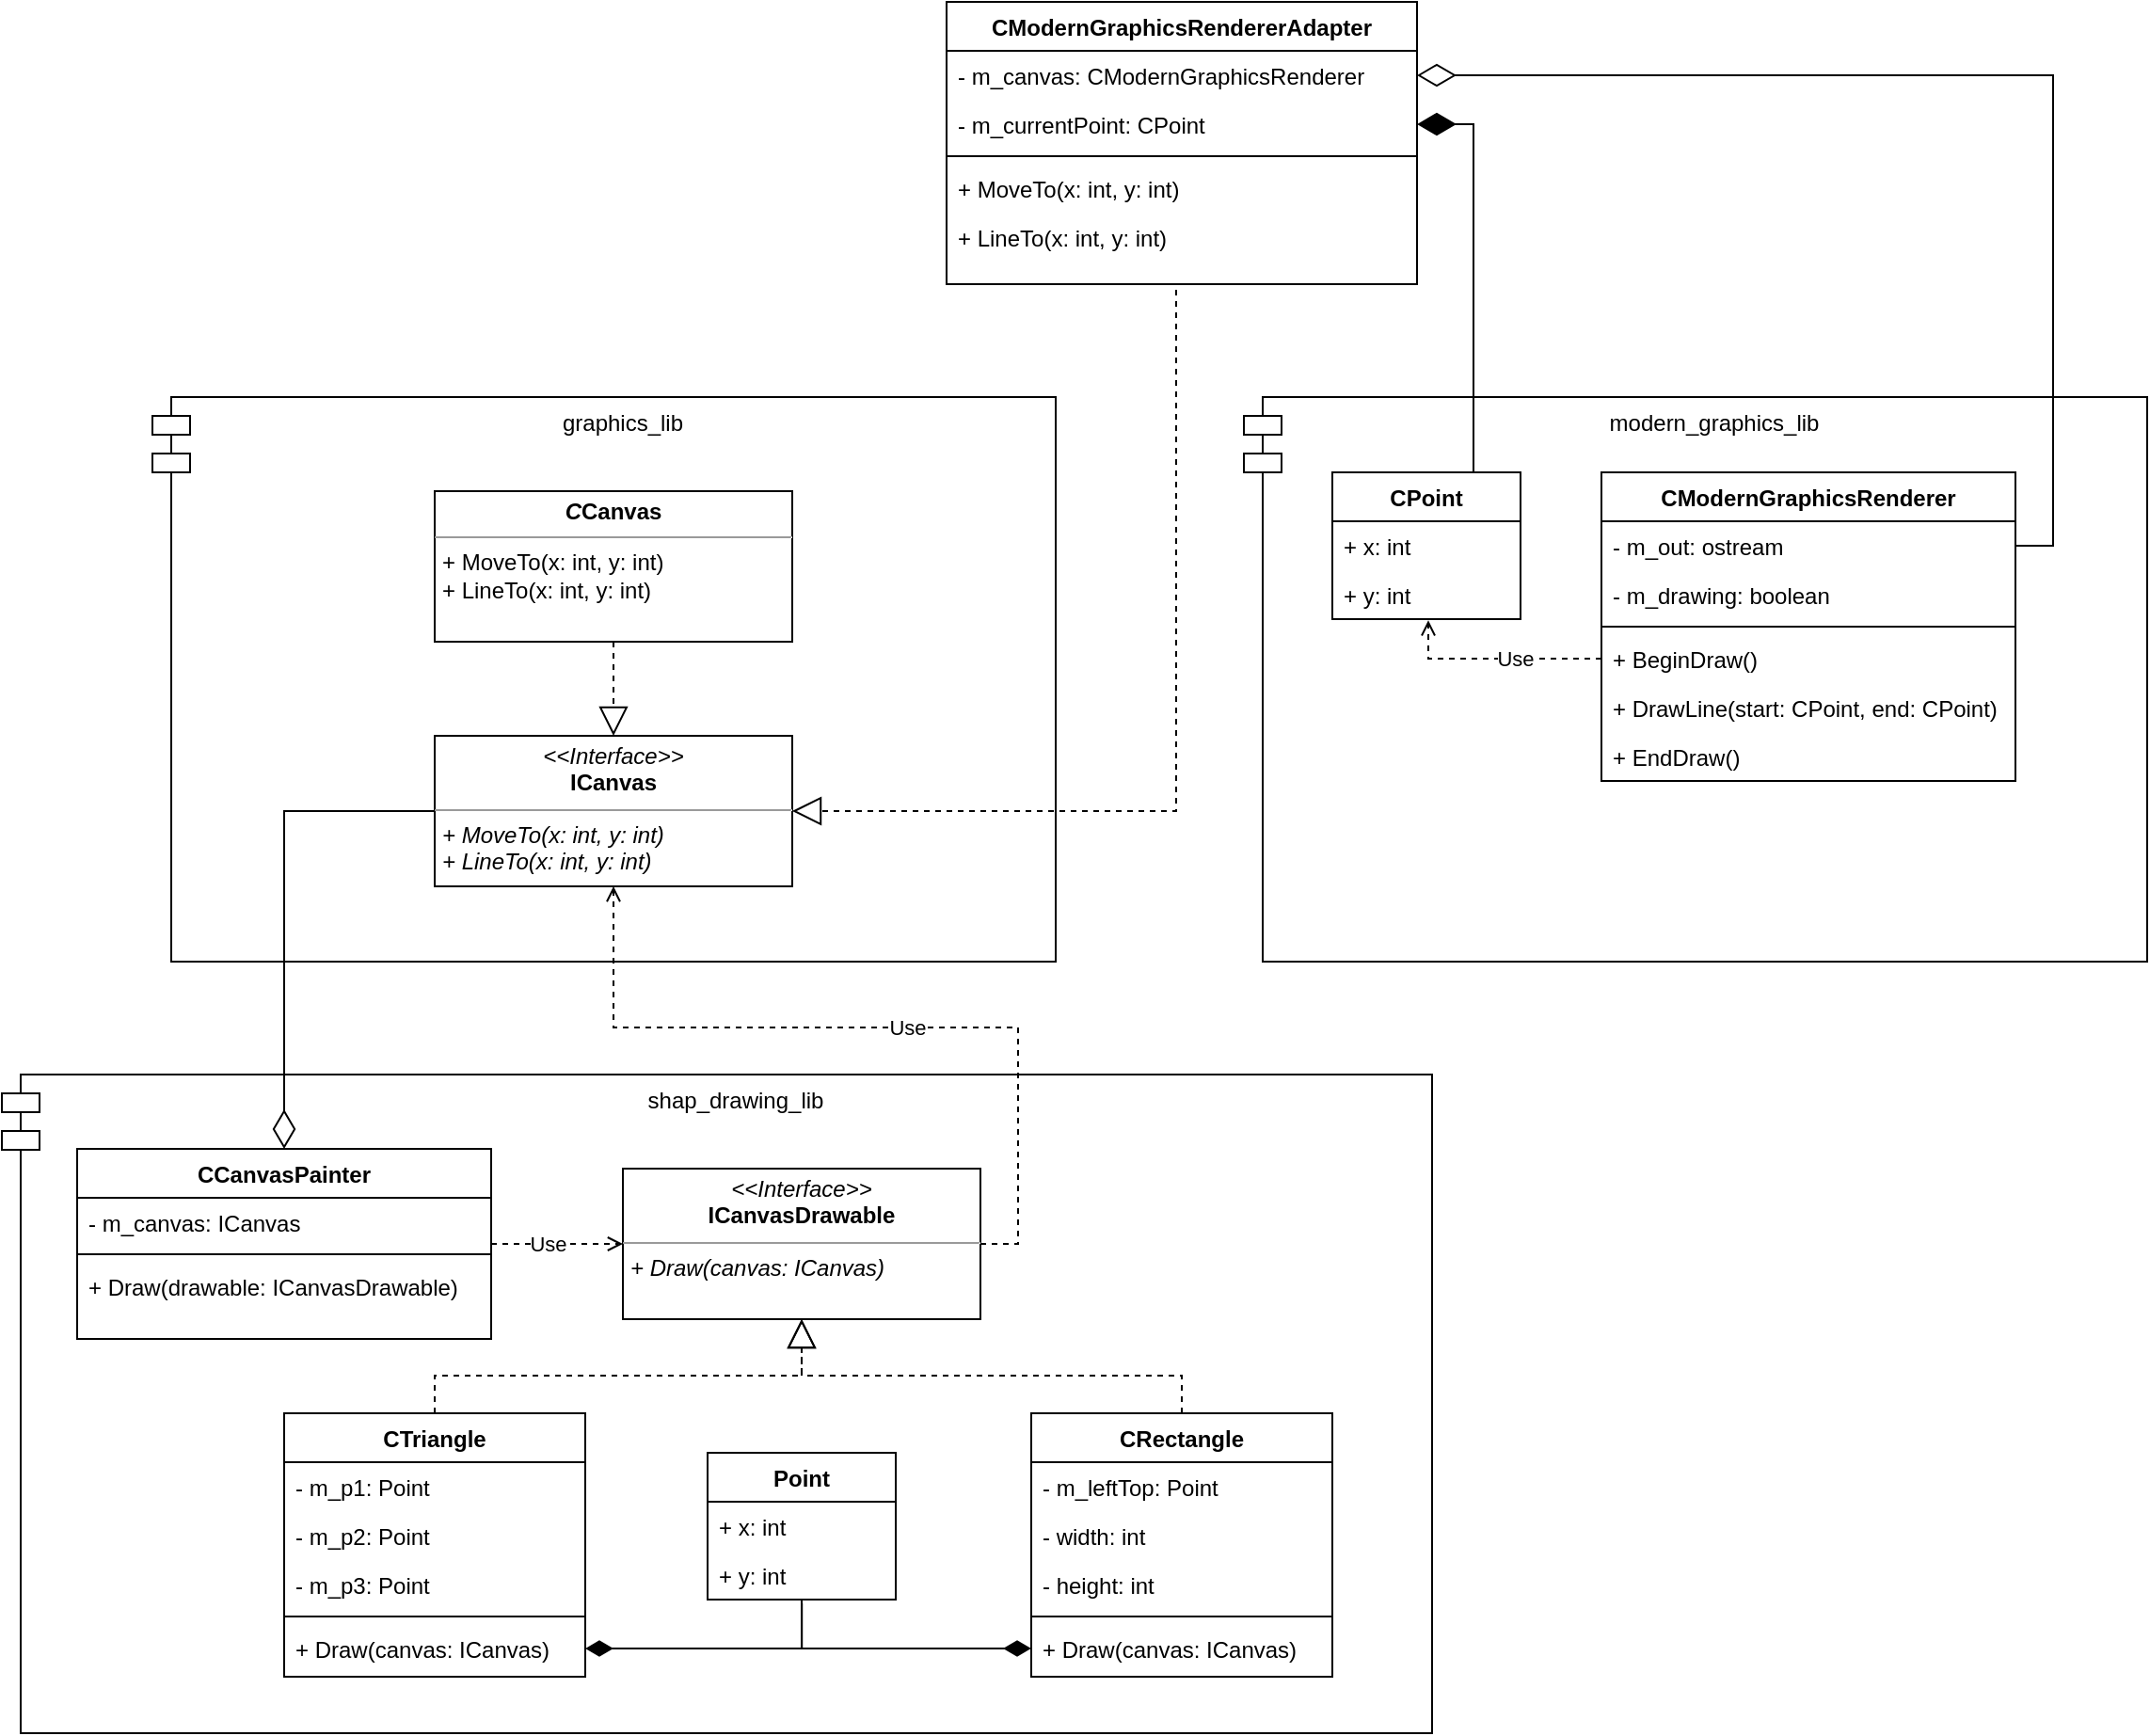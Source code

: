 <mxfile version="22.0.2" type="device">
  <diagram id="C5RBs43oDa-KdzZeNtuy" name="Page-1">
    <mxGraphModel dx="1615" dy="2151" grid="1" gridSize="10" guides="1" tooltips="1" connect="1" arrows="1" fold="1" page="1" pageScale="1" pageWidth="827" pageHeight="1169" math="0" shadow="0">
      <root>
        <mxCell id="WIyWlLk6GJQsqaUBKTNV-0" />
        <mxCell id="WIyWlLk6GJQsqaUBKTNV-1" parent="WIyWlLk6GJQsqaUBKTNV-0" />
        <mxCell id="nw1YZ-Er1vatGiRNAQh6-1" value="shap_drawing_lib&lt;br&gt;" style="shape=module;align=left;spacingLeft=20;align=center;verticalAlign=top;whiteSpace=wrap;html=1;" parent="WIyWlLk6GJQsqaUBKTNV-1" vertex="1">
          <mxGeometry x="280" y="510" width="760" height="350" as="geometry" />
        </mxCell>
        <mxCell id="nw1YZ-Er1vatGiRNAQh6-28" style="edgeStyle=orthogonalEdgeStyle;rounded=0;orthogonalLoop=1;jettySize=auto;html=1;entryX=1;entryY=0.5;entryDx=0;entryDy=0;endArrow=diamondThin;endFill=1;endSize=12;" parent="WIyWlLk6GJQsqaUBKTNV-1" source="nw1YZ-Er1vatGiRNAQh6-6" target="nw1YZ-Er1vatGiRNAQh6-18" edge="1">
          <mxGeometry relative="1" as="geometry" />
        </mxCell>
        <mxCell id="nw1YZ-Er1vatGiRNAQh6-6" value="Point" style="swimlane;fontStyle=1;align=center;verticalAlign=top;childLayout=stackLayout;horizontal=1;startSize=26;horizontalStack=0;resizeParent=1;resizeLast=0;collapsible=1;marginBottom=0;rounded=0;shadow=0;strokeWidth=1;" parent="WIyWlLk6GJQsqaUBKTNV-1" vertex="1">
          <mxGeometry x="655" y="711" width="100" height="78" as="geometry">
            <mxRectangle x="340" y="380" width="170" height="26" as="alternateBounds" />
          </mxGeometry>
        </mxCell>
        <mxCell id="nw1YZ-Er1vatGiRNAQh6-7" value="+ x: int&#xa;" style="text;align=left;verticalAlign=top;spacingLeft=4;spacingRight=4;overflow=hidden;rotatable=0;points=[[0,0.5],[1,0.5]];portConstraint=eastwest;" parent="nw1YZ-Er1vatGiRNAQh6-6" vertex="1">
          <mxGeometry y="26" width="100" height="26" as="geometry" />
        </mxCell>
        <mxCell id="nw1YZ-Er1vatGiRNAQh6-8" value="+ y: int" style="text;align=left;verticalAlign=top;spacingLeft=4;spacingRight=4;overflow=hidden;rotatable=0;points=[[0,0.5],[1,0.5]];portConstraint=eastwest;" parent="nw1YZ-Er1vatGiRNAQh6-6" vertex="1">
          <mxGeometry y="52" width="100" height="26" as="geometry" />
        </mxCell>
        <mxCell id="nw1YZ-Er1vatGiRNAQh6-26" style="edgeStyle=orthogonalEdgeStyle;rounded=0;orthogonalLoop=1;jettySize=auto;html=1;exitX=0.5;exitY=0;exitDx=0;exitDy=0;endArrow=block;endFill=0;strokeWidth=1;endSize=13;dashed=1;" parent="WIyWlLk6GJQsqaUBKTNV-1" source="nw1YZ-Er1vatGiRNAQh6-13" target="nw1YZ-Er1vatGiRNAQh6-11" edge="1">
          <mxGeometry relative="1" as="geometry" />
        </mxCell>
        <mxCell id="nw1YZ-Er1vatGiRNAQh6-11" value="&lt;p style=&quot;margin:0px;margin-top:4px;text-align:center;&quot;&gt;&lt;i&gt;&amp;lt;&amp;lt;Interface&amp;gt;&amp;gt;&lt;/i&gt;&lt;br&gt;&lt;b&gt;ICanvasDrawable&lt;/b&gt;&lt;/p&gt;&lt;hr size=&quot;1&quot;&gt;&lt;p style=&quot;margin:0px;margin-left:4px;&quot;&gt;&lt;i&gt;+ Draw(canvas: ICanvas)&lt;/i&gt;&lt;br&gt;&lt;/p&gt;" style="verticalAlign=top;align=left;overflow=fill;fontSize=12;fontFamily=Helvetica;html=1;whiteSpace=wrap;" parent="WIyWlLk6GJQsqaUBKTNV-1" vertex="1">
          <mxGeometry x="610" y="560" width="190" height="80" as="geometry" />
        </mxCell>
        <mxCell id="nw1YZ-Er1vatGiRNAQh6-13" value="CTriangle" style="swimlane;fontStyle=1;align=center;verticalAlign=top;childLayout=stackLayout;horizontal=1;startSize=26;horizontalStack=0;resizeParent=1;resizeLast=0;collapsible=1;marginBottom=0;rounded=0;shadow=0;strokeWidth=1;" parent="WIyWlLk6GJQsqaUBKTNV-1" vertex="1">
          <mxGeometry x="430" y="690" width="160" height="140" as="geometry">
            <mxRectangle x="130" y="380" width="160" height="26" as="alternateBounds" />
          </mxGeometry>
        </mxCell>
        <mxCell id="nw1YZ-Er1vatGiRNAQh6-14" value="- m_p1: Point" style="text;align=left;verticalAlign=top;spacingLeft=4;spacingRight=4;overflow=hidden;rotatable=0;points=[[0,0.5],[1,0.5]];portConstraint=eastwest;" parent="nw1YZ-Er1vatGiRNAQh6-13" vertex="1">
          <mxGeometry y="26" width="160" height="26" as="geometry" />
        </mxCell>
        <mxCell id="nw1YZ-Er1vatGiRNAQh6-15" value="- m_p2: Point" style="text;align=left;verticalAlign=top;spacingLeft=4;spacingRight=4;overflow=hidden;rotatable=0;points=[[0,0.5],[1,0.5]];portConstraint=eastwest;rounded=0;shadow=0;html=0;" parent="nw1YZ-Er1vatGiRNAQh6-13" vertex="1">
          <mxGeometry y="52" width="160" height="26" as="geometry" />
        </mxCell>
        <mxCell id="nw1YZ-Er1vatGiRNAQh6-19" value="- m_p3: Point" style="text;align=left;verticalAlign=top;spacingLeft=4;spacingRight=4;overflow=hidden;rotatable=0;points=[[0,0.5],[1,0.5]];portConstraint=eastwest;rounded=0;shadow=0;html=0;" parent="nw1YZ-Er1vatGiRNAQh6-13" vertex="1">
          <mxGeometry y="78" width="160" height="26" as="geometry" />
        </mxCell>
        <mxCell id="nw1YZ-Er1vatGiRNAQh6-16" value="" style="line;html=1;strokeWidth=1;align=left;verticalAlign=middle;spacingTop=-1;spacingLeft=3;spacingRight=3;rotatable=0;labelPosition=right;points=[];portConstraint=eastwest;" parent="nw1YZ-Er1vatGiRNAQh6-13" vertex="1">
          <mxGeometry y="104" width="160" height="8" as="geometry" />
        </mxCell>
        <mxCell id="nw1YZ-Er1vatGiRNAQh6-18" value="+ Draw(canvas: ICanvas)" style="text;align=left;verticalAlign=top;spacingLeft=4;spacingRight=4;overflow=hidden;rotatable=0;points=[[0,0.5],[1,0.5]];portConstraint=eastwest;fontStyle=0" parent="nw1YZ-Er1vatGiRNAQh6-13" vertex="1">
          <mxGeometry y="112" width="160" height="26" as="geometry" />
        </mxCell>
        <mxCell id="nw1YZ-Er1vatGiRNAQh6-20" value="CRectangle" style="swimlane;fontStyle=1;align=center;verticalAlign=top;childLayout=stackLayout;horizontal=1;startSize=26;horizontalStack=0;resizeParent=1;resizeLast=0;collapsible=1;marginBottom=0;rounded=0;shadow=0;strokeWidth=1;" parent="WIyWlLk6GJQsqaUBKTNV-1" vertex="1">
          <mxGeometry x="827" y="690" width="160" height="140" as="geometry">
            <mxRectangle x="130" y="380" width="160" height="26" as="alternateBounds" />
          </mxGeometry>
        </mxCell>
        <mxCell id="nw1YZ-Er1vatGiRNAQh6-21" value="- m_leftTop: Point" style="text;align=left;verticalAlign=top;spacingLeft=4;spacingRight=4;overflow=hidden;rotatable=0;points=[[0,0.5],[1,0.5]];portConstraint=eastwest;" parent="nw1YZ-Er1vatGiRNAQh6-20" vertex="1">
          <mxGeometry y="26" width="160" height="26" as="geometry" />
        </mxCell>
        <mxCell id="nw1YZ-Er1vatGiRNAQh6-22" value="- width: int" style="text;align=left;verticalAlign=top;spacingLeft=4;spacingRight=4;overflow=hidden;rotatable=0;points=[[0,0.5],[1,0.5]];portConstraint=eastwest;rounded=0;shadow=0;html=0;" parent="nw1YZ-Er1vatGiRNAQh6-20" vertex="1">
          <mxGeometry y="52" width="160" height="26" as="geometry" />
        </mxCell>
        <mxCell id="nw1YZ-Er1vatGiRNAQh6-23" value="- height: int" style="text;align=left;verticalAlign=top;spacingLeft=4;spacingRight=4;overflow=hidden;rotatable=0;points=[[0,0.5],[1,0.5]];portConstraint=eastwest;rounded=0;shadow=0;html=0;" parent="nw1YZ-Er1vatGiRNAQh6-20" vertex="1">
          <mxGeometry y="78" width="160" height="26" as="geometry" />
        </mxCell>
        <mxCell id="nw1YZ-Er1vatGiRNAQh6-24" value="" style="line;html=1;strokeWidth=1;align=left;verticalAlign=middle;spacingTop=-1;spacingLeft=3;spacingRight=3;rotatable=0;labelPosition=right;points=[];portConstraint=eastwest;" parent="nw1YZ-Er1vatGiRNAQh6-20" vertex="1">
          <mxGeometry y="104" width="160" height="8" as="geometry" />
        </mxCell>
        <mxCell id="nw1YZ-Er1vatGiRNAQh6-25" value="+ Draw(canvas: ICanvas)" style="text;align=left;verticalAlign=top;spacingLeft=4;spacingRight=4;overflow=hidden;rotatable=0;points=[[0,0.5],[1,0.5]];portConstraint=eastwest;fontStyle=0" parent="nw1YZ-Er1vatGiRNAQh6-20" vertex="1">
          <mxGeometry y="112" width="160" height="26" as="geometry" />
        </mxCell>
        <mxCell id="nw1YZ-Er1vatGiRNAQh6-27" style="edgeStyle=orthogonalEdgeStyle;rounded=0;orthogonalLoop=1;jettySize=auto;html=1;exitX=0.5;exitY=0;exitDx=0;exitDy=0;endArrow=block;endFill=0;strokeWidth=1;endSize=13;dashed=1;entryX=0.5;entryY=1;entryDx=0;entryDy=0;" parent="WIyWlLk6GJQsqaUBKTNV-1" source="nw1YZ-Er1vatGiRNAQh6-20" target="nw1YZ-Er1vatGiRNAQh6-11" edge="1">
          <mxGeometry relative="1" as="geometry">
            <mxPoint x="590" y="700" as="sourcePoint" />
            <mxPoint x="715" y="650" as="targetPoint" />
          </mxGeometry>
        </mxCell>
        <mxCell id="nw1YZ-Er1vatGiRNAQh6-29" style="edgeStyle=orthogonalEdgeStyle;rounded=0;orthogonalLoop=1;jettySize=auto;html=1;entryX=0;entryY=0.5;entryDx=0;entryDy=0;exitX=0.501;exitY=1.079;exitDx=0;exitDy=0;endArrow=diamondThin;endFill=1;endSize=12;exitPerimeter=0;" parent="WIyWlLk6GJQsqaUBKTNV-1" source="nw1YZ-Er1vatGiRNAQh6-8" target="nw1YZ-Er1vatGiRNAQh6-25" edge="1">
          <mxGeometry relative="1" as="geometry">
            <mxPoint x="720" y="880" as="sourcePoint" />
            <mxPoint x="670" y="825" as="targetPoint" />
            <Array as="points">
              <mxPoint x="705" y="815" />
            </Array>
          </mxGeometry>
        </mxCell>
        <mxCell id="nw1YZ-Er1vatGiRNAQh6-37" value="" style="edgeStyle=orthogonalEdgeStyle;rounded=0;orthogonalLoop=1;jettySize=auto;html=1;endArrow=open;endFill=0;dashed=1;" parent="WIyWlLk6GJQsqaUBKTNV-1" source="nw1YZ-Er1vatGiRNAQh6-31" target="nw1YZ-Er1vatGiRNAQh6-11" edge="1">
          <mxGeometry relative="1" as="geometry" />
        </mxCell>
        <mxCell id="nw1YZ-Er1vatGiRNAQh6-38" value="Use" style="edgeLabel;html=1;align=center;verticalAlign=middle;resizable=0;points=[];" parent="nw1YZ-Er1vatGiRNAQh6-37" vertex="1" connectable="0">
          <mxGeometry x="0.193" relative="1" as="geometry">
            <mxPoint x="-12" as="offset" />
          </mxGeometry>
        </mxCell>
        <mxCell id="nw1YZ-Er1vatGiRNAQh6-31" value="CCanvasPainter" style="swimlane;fontStyle=1;align=center;verticalAlign=top;childLayout=stackLayout;horizontal=1;startSize=26;horizontalStack=0;resizeParent=1;resizeLast=0;collapsible=1;marginBottom=0;rounded=0;shadow=0;strokeWidth=1;" parent="WIyWlLk6GJQsqaUBKTNV-1" vertex="1">
          <mxGeometry x="320" y="549.5" width="220" height="101" as="geometry">
            <mxRectangle x="130" y="380" width="160" height="26" as="alternateBounds" />
          </mxGeometry>
        </mxCell>
        <mxCell id="nw1YZ-Er1vatGiRNAQh6-32" value="- m_canvas: ICanvas" style="text;align=left;verticalAlign=top;spacingLeft=4;spacingRight=4;overflow=hidden;rotatable=0;points=[[0,0.5],[1,0.5]];portConstraint=eastwest;" parent="nw1YZ-Er1vatGiRNAQh6-31" vertex="1">
          <mxGeometry y="26" width="220" height="26" as="geometry" />
        </mxCell>
        <mxCell id="nw1YZ-Er1vatGiRNAQh6-35" value="" style="line;html=1;strokeWidth=1;align=left;verticalAlign=middle;spacingTop=-1;spacingLeft=3;spacingRight=3;rotatable=0;labelPosition=right;points=[];portConstraint=eastwest;" parent="nw1YZ-Er1vatGiRNAQh6-31" vertex="1">
          <mxGeometry y="52" width="220" height="8" as="geometry" />
        </mxCell>
        <mxCell id="nw1YZ-Er1vatGiRNAQh6-36" value="+ Draw(drawable: ICanvasDrawable)" style="text;align=left;verticalAlign=top;spacingLeft=4;spacingRight=4;overflow=hidden;rotatable=0;points=[[0,0.5],[1,0.5]];portConstraint=eastwest;fontStyle=0" parent="nw1YZ-Er1vatGiRNAQh6-31" vertex="1">
          <mxGeometry y="60" width="220" height="26" as="geometry" />
        </mxCell>
        <mxCell id="nw1YZ-Er1vatGiRNAQh6-39" value="graphics_lib" style="shape=module;align=left;spacingLeft=20;align=center;verticalAlign=top;whiteSpace=wrap;html=1;" parent="WIyWlLk6GJQsqaUBKTNV-1" vertex="1">
          <mxGeometry x="360" y="150" width="480" height="300" as="geometry" />
        </mxCell>
        <mxCell id="nw1YZ-Er1vatGiRNAQh6-41" value="&lt;p style=&quot;margin:0px;margin-top:4px;text-align:center;&quot;&gt;&lt;i&gt;&amp;lt;&amp;lt;Interface&amp;gt;&amp;gt;&lt;/i&gt;&lt;br&gt;&lt;b&gt;ICanvas&lt;/b&gt;&lt;/p&gt;&lt;hr size=&quot;1&quot;&gt;&lt;p style=&quot;margin:0px;margin-left:4px;&quot;&gt;&lt;i&gt;+ MoveTo(x: int, y: int)&lt;/i&gt;&lt;br&gt;&lt;/p&gt;&lt;p style=&quot;margin:0px;margin-left:4px;&quot;&gt;&lt;i&gt;+ LineTo(x: int, y: int)&lt;/i&gt;&lt;/p&gt;" style="verticalAlign=top;align=left;overflow=fill;fontSize=12;fontFamily=Helvetica;html=1;whiteSpace=wrap;" parent="WIyWlLk6GJQsqaUBKTNV-1" vertex="1">
          <mxGeometry x="510" y="330" width="190" height="80" as="geometry" />
        </mxCell>
        <mxCell id="nw1YZ-Er1vatGiRNAQh6-42" value="" style="edgeStyle=orthogonalEdgeStyle;rounded=0;orthogonalLoop=1;jettySize=auto;html=1;endArrow=open;endFill=0;dashed=1;exitX=1;exitY=0.5;exitDx=0;exitDy=0;entryX=0.5;entryY=1;entryDx=0;entryDy=0;" parent="WIyWlLk6GJQsqaUBKTNV-1" source="nw1YZ-Er1vatGiRNAQh6-11" target="nw1YZ-Er1vatGiRNAQh6-41" edge="1">
          <mxGeometry relative="1" as="geometry">
            <mxPoint x="550" y="610" as="sourcePoint" />
            <mxPoint x="620" y="610" as="targetPoint" />
          </mxGeometry>
        </mxCell>
        <mxCell id="nw1YZ-Er1vatGiRNAQh6-43" value="Use" style="edgeLabel;html=1;align=center;verticalAlign=middle;resizable=0;points=[];" parent="nw1YZ-Er1vatGiRNAQh6-42" vertex="1" connectable="0">
          <mxGeometry x="0.193" relative="1" as="geometry">
            <mxPoint x="59" as="offset" />
          </mxGeometry>
        </mxCell>
        <mxCell id="nw1YZ-Er1vatGiRNAQh6-44" style="edgeStyle=orthogonalEdgeStyle;rounded=0;orthogonalLoop=1;jettySize=auto;html=1;exitX=0;exitY=0.5;exitDx=0;exitDy=0;endArrow=diamondThin;endFill=0;endSize=18;" parent="WIyWlLk6GJQsqaUBKTNV-1" source="nw1YZ-Er1vatGiRNAQh6-41" target="nw1YZ-Er1vatGiRNAQh6-31" edge="1">
          <mxGeometry relative="1" as="geometry" />
        </mxCell>
        <mxCell id="nw1YZ-Er1vatGiRNAQh6-47" value="&lt;p style=&quot;margin:0px;margin-top:4px;text-align:center;&quot;&gt;&lt;b&gt;&lt;i&gt;C&lt;/i&gt;Canvas&lt;/b&gt;&lt;/p&gt;&lt;hr size=&quot;1&quot;&gt;&lt;p style=&quot;margin:0px;margin-left:4px;&quot;&gt;+ MoveTo(x: int, y: int)&lt;br&gt;&lt;/p&gt;&lt;p style=&quot;margin:0px;margin-left:4px;&quot;&gt;+ LineTo(x: int, y: int)&lt;/p&gt;" style="verticalAlign=top;align=left;overflow=fill;fontSize=12;fontFamily=Helvetica;html=1;whiteSpace=wrap;" parent="WIyWlLk6GJQsqaUBKTNV-1" vertex="1">
          <mxGeometry x="510" y="200" width="190" height="80" as="geometry" />
        </mxCell>
        <mxCell id="nw1YZ-Er1vatGiRNAQh6-49" style="edgeStyle=orthogonalEdgeStyle;rounded=0;orthogonalLoop=1;jettySize=auto;html=1;exitX=0.5;exitY=1;exitDx=0;exitDy=0;endArrow=block;endFill=0;strokeWidth=1;endSize=13;dashed=1;entryX=0.5;entryY=0;entryDx=0;entryDy=0;" parent="WIyWlLk6GJQsqaUBKTNV-1" source="nw1YZ-Er1vatGiRNAQh6-47" target="nw1YZ-Er1vatGiRNAQh6-41" edge="1">
          <mxGeometry relative="1" as="geometry">
            <mxPoint x="715" y="650" as="sourcePoint" />
            <mxPoint x="520" y="700" as="targetPoint" />
          </mxGeometry>
        </mxCell>
        <mxCell id="nw1YZ-Er1vatGiRNAQh6-50" value="modern_graphics_lib" style="shape=module;align=left;spacingLeft=20;align=center;verticalAlign=top;whiteSpace=wrap;html=1;" parent="WIyWlLk6GJQsqaUBKTNV-1" vertex="1">
          <mxGeometry x="940" y="150" width="480" height="300" as="geometry" />
        </mxCell>
        <mxCell id="nw1YZ-Er1vatGiRNAQh6-52" value="CPoint" style="swimlane;fontStyle=1;align=center;verticalAlign=top;childLayout=stackLayout;horizontal=1;startSize=26;horizontalStack=0;resizeParent=1;resizeLast=0;collapsible=1;marginBottom=0;rounded=0;shadow=0;strokeWidth=1;" parent="WIyWlLk6GJQsqaUBKTNV-1" vertex="1">
          <mxGeometry x="987" y="190" width="100" height="78" as="geometry">
            <mxRectangle x="340" y="380" width="170" height="26" as="alternateBounds" />
          </mxGeometry>
        </mxCell>
        <mxCell id="nw1YZ-Er1vatGiRNAQh6-53" value="+ x: int&#xa;" style="text;align=left;verticalAlign=top;spacingLeft=4;spacingRight=4;overflow=hidden;rotatable=0;points=[[0,0.5],[1,0.5]];portConstraint=eastwest;" parent="nw1YZ-Er1vatGiRNAQh6-52" vertex="1">
          <mxGeometry y="26" width="100" height="26" as="geometry" />
        </mxCell>
        <mxCell id="nw1YZ-Er1vatGiRNAQh6-54" value="+ y: int" style="text;align=left;verticalAlign=top;spacingLeft=4;spacingRight=4;overflow=hidden;rotatable=0;points=[[0,0.5],[1,0.5]];portConstraint=eastwest;" parent="nw1YZ-Er1vatGiRNAQh6-52" vertex="1">
          <mxGeometry y="52" width="100" height="26" as="geometry" />
        </mxCell>
        <mxCell id="nw1YZ-Er1vatGiRNAQh6-55" value="CModernGraphicsRenderer" style="swimlane;fontStyle=1;align=center;verticalAlign=top;childLayout=stackLayout;horizontal=1;startSize=26;horizontalStack=0;resizeParent=1;resizeLast=0;collapsible=1;marginBottom=0;rounded=0;shadow=0;strokeWidth=1;" parent="WIyWlLk6GJQsqaUBKTNV-1" vertex="1">
          <mxGeometry x="1130" y="190" width="220" height="164" as="geometry">
            <mxRectangle x="130" y="380" width="160" height="26" as="alternateBounds" />
          </mxGeometry>
        </mxCell>
        <mxCell id="nw1YZ-Er1vatGiRNAQh6-56" value="- m_out: ostream" style="text;align=left;verticalAlign=top;spacingLeft=4;spacingRight=4;overflow=hidden;rotatable=0;points=[[0,0.5],[1,0.5]];portConstraint=eastwest;" parent="nw1YZ-Er1vatGiRNAQh6-55" vertex="1">
          <mxGeometry y="26" width="220" height="26" as="geometry" />
        </mxCell>
        <mxCell id="nw1YZ-Er1vatGiRNAQh6-57" value="- m_drawing: boolean" style="text;align=left;verticalAlign=top;spacingLeft=4;spacingRight=4;overflow=hidden;rotatable=0;points=[[0,0.5],[1,0.5]];portConstraint=eastwest;rounded=0;shadow=0;html=0;" parent="nw1YZ-Er1vatGiRNAQh6-55" vertex="1">
          <mxGeometry y="52" width="220" height="26" as="geometry" />
        </mxCell>
        <mxCell id="nw1YZ-Er1vatGiRNAQh6-59" value="" style="line;html=1;strokeWidth=1;align=left;verticalAlign=middle;spacingTop=-1;spacingLeft=3;spacingRight=3;rotatable=0;labelPosition=right;points=[];portConstraint=eastwest;" parent="nw1YZ-Er1vatGiRNAQh6-55" vertex="1">
          <mxGeometry y="78" width="220" height="8" as="geometry" />
        </mxCell>
        <mxCell id="nw1YZ-Er1vatGiRNAQh6-60" value="+ BeginDraw()&#xa;" style="text;align=left;verticalAlign=top;spacingLeft=4;spacingRight=4;overflow=hidden;rotatable=0;points=[[0,0.5],[1,0.5]];portConstraint=eastwest;fontStyle=0" parent="nw1YZ-Er1vatGiRNAQh6-55" vertex="1">
          <mxGeometry y="86" width="220" height="26" as="geometry" />
        </mxCell>
        <mxCell id="nw1YZ-Er1vatGiRNAQh6-61" value="+ DrawLine(start: CPoint, end: CPoint)" style="text;align=left;verticalAlign=top;spacingLeft=4;spacingRight=4;overflow=hidden;rotatable=0;points=[[0,0.5],[1,0.5]];portConstraint=eastwest;fontStyle=0" parent="nw1YZ-Er1vatGiRNAQh6-55" vertex="1">
          <mxGeometry y="112" width="220" height="26" as="geometry" />
        </mxCell>
        <mxCell id="nw1YZ-Er1vatGiRNAQh6-64" value="+ EndDraw()" style="text;align=left;verticalAlign=top;spacingLeft=4;spacingRight=4;overflow=hidden;rotatable=0;points=[[0,0.5],[1,0.5]];portConstraint=eastwest;fontStyle=0" parent="nw1YZ-Er1vatGiRNAQh6-55" vertex="1">
          <mxGeometry y="138" width="220" height="26" as="geometry" />
        </mxCell>
        <mxCell id="nw1YZ-Er1vatGiRNAQh6-62" value="" style="edgeStyle=orthogonalEdgeStyle;rounded=0;orthogonalLoop=1;jettySize=auto;html=1;endArrow=open;endFill=0;dashed=1;entryX=0.51;entryY=1.024;entryDx=0;entryDy=0;entryPerimeter=0;exitX=0;exitY=0.5;exitDx=0;exitDy=0;" parent="WIyWlLk6GJQsqaUBKTNV-1" source="nw1YZ-Er1vatGiRNAQh6-60" target="nw1YZ-Er1vatGiRNAQh6-54" edge="1">
          <mxGeometry relative="1" as="geometry">
            <mxPoint x="1070" y="239.77" as="sourcePoint" />
            <mxPoint x="1140" y="239.77" as="targetPoint" />
          </mxGeometry>
        </mxCell>
        <mxCell id="nw1YZ-Er1vatGiRNAQh6-63" value="Use" style="edgeLabel;html=1;align=center;verticalAlign=middle;resizable=0;points=[];" parent="nw1YZ-Er1vatGiRNAQh6-62" vertex="1" connectable="0">
          <mxGeometry x="0.193" relative="1" as="geometry">
            <mxPoint x="21" as="offset" />
          </mxGeometry>
        </mxCell>
        <mxCell id="5E1O_UQDsHrrT_2un33L-0" value="CModernGraphicsRendererAdapter" style="swimlane;fontStyle=1;align=center;verticalAlign=top;childLayout=stackLayout;horizontal=1;startSize=26;horizontalStack=0;resizeParent=1;resizeLast=0;collapsible=1;marginBottom=0;rounded=0;shadow=0;strokeWidth=1;" vertex="1" parent="WIyWlLk6GJQsqaUBKTNV-1">
          <mxGeometry x="782" y="-60" width="250" height="150" as="geometry">
            <mxRectangle x="130" y="380" width="160" height="26" as="alternateBounds" />
          </mxGeometry>
        </mxCell>
        <mxCell id="5E1O_UQDsHrrT_2un33L-1" value="- m_canvas: CModernGraphicsRenderer" style="text;align=left;verticalAlign=top;spacingLeft=4;spacingRight=4;overflow=hidden;rotatable=0;points=[[0,0.5],[1,0.5]];portConstraint=eastwest;" vertex="1" parent="5E1O_UQDsHrrT_2un33L-0">
          <mxGeometry y="26" width="250" height="26" as="geometry" />
        </mxCell>
        <mxCell id="5E1O_UQDsHrrT_2un33L-2" value="- m_currentPoint: CPoint" style="text;align=left;verticalAlign=top;spacingLeft=4;spacingRight=4;overflow=hidden;rotatable=0;points=[[0,0.5],[1,0.5]];portConstraint=eastwest;rounded=0;shadow=0;html=0;" vertex="1" parent="5E1O_UQDsHrrT_2un33L-0">
          <mxGeometry y="52" width="250" height="26" as="geometry" />
        </mxCell>
        <mxCell id="5E1O_UQDsHrrT_2un33L-3" value="" style="line;html=1;strokeWidth=1;align=left;verticalAlign=middle;spacingTop=-1;spacingLeft=3;spacingRight=3;rotatable=0;labelPosition=right;points=[];portConstraint=eastwest;" vertex="1" parent="5E1O_UQDsHrrT_2un33L-0">
          <mxGeometry y="78" width="250" height="8" as="geometry" />
        </mxCell>
        <mxCell id="5E1O_UQDsHrrT_2un33L-4" value="+ MoveTo(x: int, y: int)" style="text;align=left;verticalAlign=top;spacingLeft=4;spacingRight=4;overflow=hidden;rotatable=0;points=[[0,0.5],[1,0.5]];portConstraint=eastwest;fontStyle=0" vertex="1" parent="5E1O_UQDsHrrT_2un33L-0">
          <mxGeometry y="86" width="250" height="26" as="geometry" />
        </mxCell>
        <mxCell id="5E1O_UQDsHrrT_2un33L-5" value="+ LineTo(x: int, y: int)" style="text;align=left;verticalAlign=top;spacingLeft=4;spacingRight=4;overflow=hidden;rotatable=0;points=[[0,0.5],[1,0.5]];portConstraint=eastwest;fontStyle=0" vertex="1" parent="5E1O_UQDsHrrT_2un33L-0">
          <mxGeometry y="112" width="250" height="26" as="geometry" />
        </mxCell>
        <mxCell id="5E1O_UQDsHrrT_2un33L-7" style="edgeStyle=orthogonalEdgeStyle;rounded=0;orthogonalLoop=1;jettySize=auto;html=1;exitX=0.5;exitY=1;exitDx=0;exitDy=0;endArrow=block;endFill=0;strokeWidth=1;endSize=13;dashed=1;entryX=1;entryY=0.5;entryDx=0;entryDy=0;" edge="1" parent="WIyWlLk6GJQsqaUBKTNV-1" source="5E1O_UQDsHrrT_2un33L-0" target="nw1YZ-Er1vatGiRNAQh6-41">
          <mxGeometry relative="1" as="geometry">
            <mxPoint x="904.5" y="104.286" as="sourcePoint" />
            <mxPoint x="615" y="340" as="targetPoint" />
            <Array as="points">
              <mxPoint x="904" y="90" />
              <mxPoint x="904" y="370" />
            </Array>
          </mxGeometry>
        </mxCell>
        <mxCell id="5E1O_UQDsHrrT_2un33L-9" style="edgeStyle=orthogonalEdgeStyle;rounded=0;orthogonalLoop=1;jettySize=auto;html=1;exitX=0.75;exitY=0;exitDx=0;exitDy=0;endArrow=diamondThin;endFill=1;endSize=18;entryX=1;entryY=0.5;entryDx=0;entryDy=0;" edge="1" parent="WIyWlLk6GJQsqaUBKTNV-1" source="nw1YZ-Er1vatGiRNAQh6-52" target="5E1O_UQDsHrrT_2un33L-2">
          <mxGeometry relative="1" as="geometry">
            <mxPoint x="1360" y="239" as="sourcePoint" />
            <mxPoint x="1042" y="-11" as="targetPoint" />
          </mxGeometry>
        </mxCell>
        <mxCell id="5E1O_UQDsHrrT_2un33L-8" style="edgeStyle=orthogonalEdgeStyle;rounded=0;orthogonalLoop=1;jettySize=auto;html=1;exitX=1;exitY=0.5;exitDx=0;exitDy=0;endArrow=diamondThin;endFill=0;endSize=18;entryX=1;entryY=0.5;entryDx=0;entryDy=0;" edge="1" parent="WIyWlLk6GJQsqaUBKTNV-1" source="nw1YZ-Er1vatGiRNAQh6-56" target="5E1O_UQDsHrrT_2un33L-1">
          <mxGeometry relative="1" as="geometry">
            <mxPoint x="440" y="560" as="sourcePoint" />
            <mxPoint x="520" y="380" as="targetPoint" />
          </mxGeometry>
        </mxCell>
      </root>
    </mxGraphModel>
  </diagram>
</mxfile>
